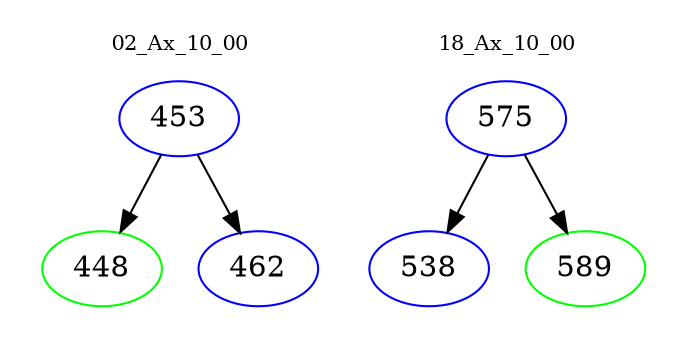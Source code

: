 digraph{
subgraph cluster_0 {
color = white
label = "02_Ax_10_00";
fontsize=10;
T0_453 [label="453", color="blue"]
T0_453 -> T0_448 [color="black"]
T0_448 [label="448", color="green"]
T0_453 -> T0_462 [color="black"]
T0_462 [label="462", color="blue"]
}
subgraph cluster_1 {
color = white
label = "18_Ax_10_00";
fontsize=10;
T1_575 [label="575", color="blue"]
T1_575 -> T1_538 [color="black"]
T1_538 [label="538", color="blue"]
T1_575 -> T1_589 [color="black"]
T1_589 [label="589", color="green"]
}
}
